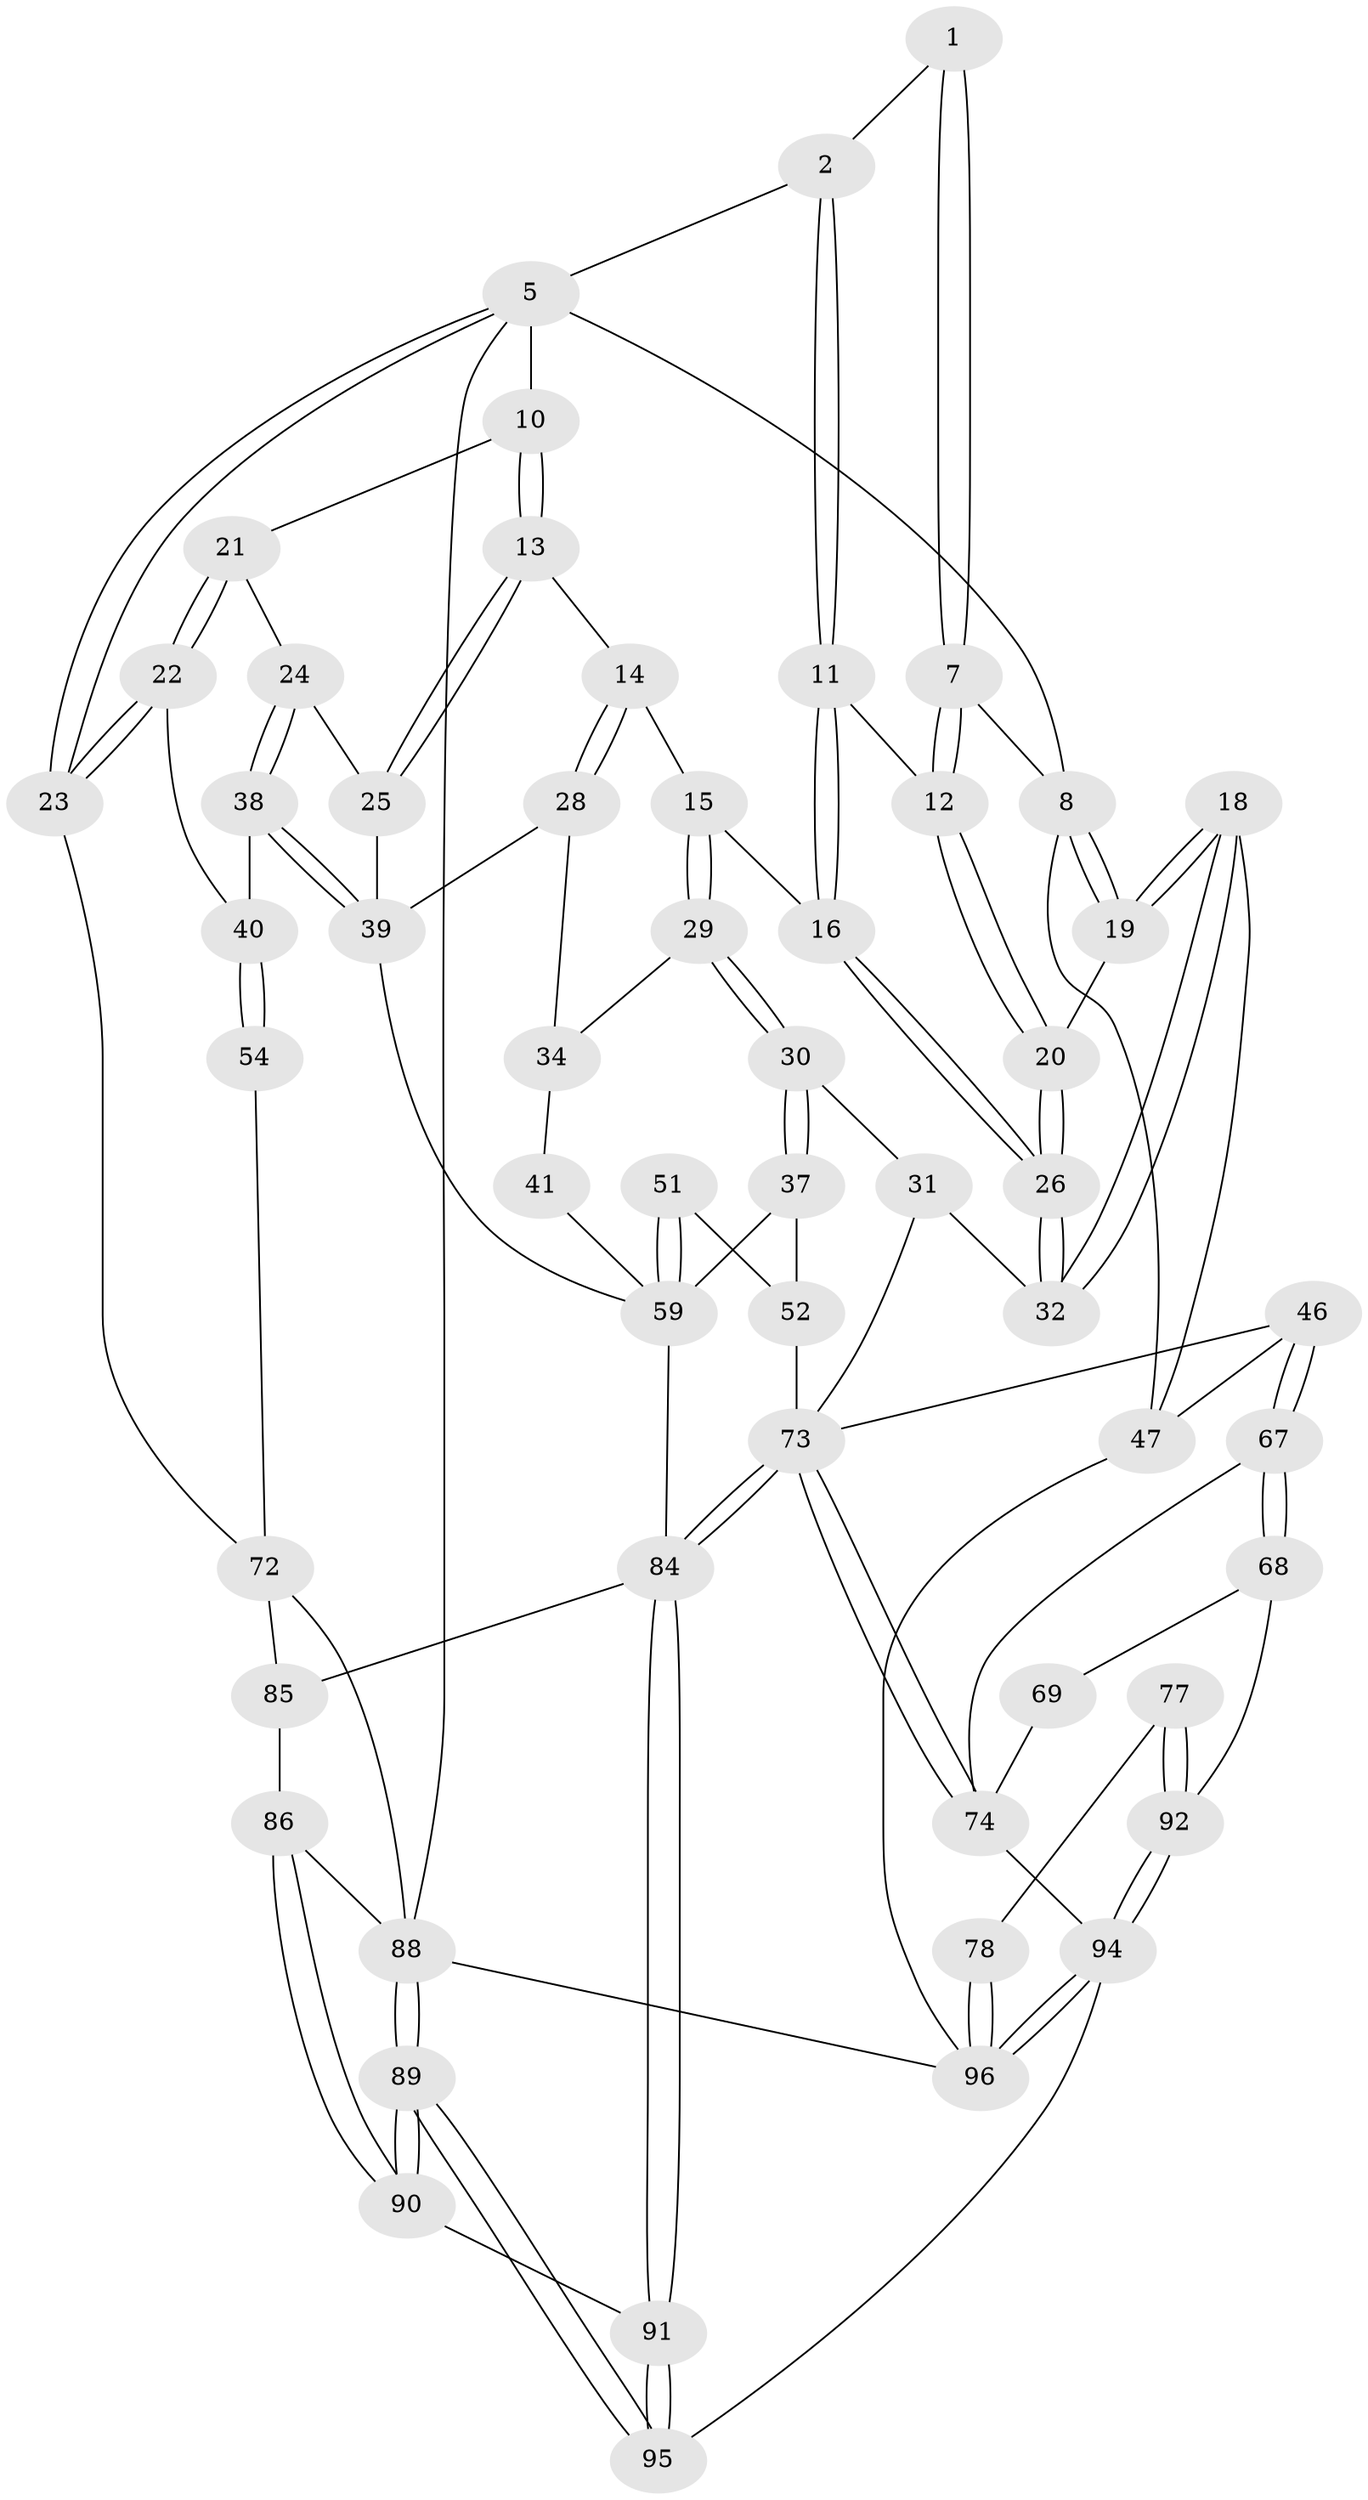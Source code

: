 // original degree distribution, {3: 0.03125, 4: 0.23958333333333334, 6: 0.21875, 5: 0.5104166666666666}
// Generated by graph-tools (version 1.1) at 2025/05/03/04/25 22:05:43]
// undirected, 57 vertices, 128 edges
graph export_dot {
graph [start="1"]
  node [color=gray90,style=filled];
  1 [pos="+0.31646929649117045+0"];
  2 [pos="+0.5283065772516826+0"];
  5 [pos="+1+0",super="+4+3"];
  7 [pos="+0.3191276549906794+0.1012858065643176"];
  8 [pos="+0.15052194506330716+0.08750482560210947",super="+6"];
  10 [pos="+0.7109360278531653+0.1639282542794843",super="+9"];
  11 [pos="+0.5257019574141781+0"];
  12 [pos="+0.36561770162287754+0.16787108583716565"];
  13 [pos="+0.6741140338101503+0.19077494357756158"];
  14 [pos="+0.6342618770736911+0.19542365590281172"];
  15 [pos="+0.5939988246265478+0.18947790917943286"];
  16 [pos="+0.5835555573116399+0.18339331900510902"];
  18 [pos="+0+0.29683367287929624"];
  19 [pos="+0.1118707837296706+0.15766992140255492"];
  20 [pos="+0.3734322959035884+0.2082447032262203"];
  21 [pos="+0.9803070924428472+0.21020025544012724"];
  22 [pos="+1+0.23585522211341908"];
  23 [pos="+1+0.23334862963727393"];
  24 [pos="+0.8936871227002636+0.2773797515033033"];
  25 [pos="+0.732373290855102+0.2728606970233932"];
  26 [pos="+0.3835289981837792+0.2275841022688249"];
  28 [pos="+0.655643733843574+0.3519069762290509"];
  29 [pos="+0.5696876905926692+0.2969161528806251"];
  30 [pos="+0.4874516122864572+0.3560757747072804"];
  31 [pos="+0.37348928180277524+0.2776421880831688"];
  32 [pos="+0.3725210346520963+0.26335865392872715"];
  34 [pos="+0.5725637425748281+0.3108899841680789",super="+33"];
  37 [pos="+0.532571981134572+0.4393468051917808"];
  38 [pos="+0.8005281554935353+0.40123901281981245"];
  39 [pos="+0.7770227459987872+0.40852620963964004",super="+27"];
  40 [pos="+0.9012343191758712+0.44688249209770264"];
  41 [pos="+0.6240199899121662+0.39091004995604467",super="+35"];
  46 [pos="+0.14860001527696023+0.4962615796473653"];
  47 [pos="+0+0.3640137505844285",super="+17"];
  51 [pos="+0.6230518200138375+0.51525365751296"];
  52 [pos="+0.5318648418356575+0.49910131421971643",super="+49"];
  54 [pos="+0.9301552525653063+0.5605837866898375"];
  59 [pos="+0.7434612905967902+0.5851917239408241",super="+42+43+50"];
  67 [pos="+0.18168772562055682+0.5650941119906182",super="+66"];
  68 [pos="+0.18225434686677672+0.5705153210307174"];
  69 [pos="+0.3124485616956041+0.6597566668399547"];
  72 [pos="+0.968308518649919+0.6896437349408586",super="+71+55+60"];
  73 [pos="+0.40595834703752864+0.8039442835532736",super="+62+63+53+61+45"];
  74 [pos="+0.3194693979951071+0.7731340099288401",super="+70"];
  77 [pos="+0.043812525458998525+0.7834377897261525"];
  78 [pos="+0.022921041003993215+0.7820183659791766"];
  84 [pos="+0.5806351094603284+0.9789192224444758",super="+83+64"];
  85 [pos="+0.6923527513211674+0.7442667909371713",super="+57"];
  86 [pos="+0.8435508358525057+0.777183113262177",super="+82"];
  88 [pos="+1+1",super="+81+87"];
  89 [pos="+1+1"];
  90 [pos="+0.844436469584133+0.7834897483976659"];
  91 [pos="+0.5812721371204508+0.982241741119423"];
  92 [pos="+0.14723124970866033+0.9007287328687766",super="+80+76"];
  94 [pos="+0.1695236476333211+1",super="+93"];
  95 [pos="+0.5852782855506947+1"];
  96 [pos="+0.05749275586981479+1",super="+75"];
  1 -- 2;
  1 -- 7;
  1 -- 7;
  2 -- 11;
  2 -- 11;
  2 -- 5;
  5 -- 23;
  5 -- 23;
  5 -- 8;
  5 -- 10 [weight=2];
  5 -- 88;
  7 -- 8;
  7 -- 12;
  7 -- 12;
  8 -- 19;
  8 -- 19;
  8 -- 47;
  10 -- 13;
  10 -- 13;
  10 -- 21;
  11 -- 12;
  11 -- 16;
  11 -- 16;
  12 -- 20;
  12 -- 20;
  13 -- 14;
  13 -- 25;
  13 -- 25;
  14 -- 15;
  14 -- 28;
  14 -- 28;
  15 -- 16;
  15 -- 29;
  15 -- 29;
  16 -- 26;
  16 -- 26;
  18 -- 19;
  18 -- 19;
  18 -- 32;
  18 -- 32;
  18 -- 47;
  19 -- 20;
  20 -- 26;
  20 -- 26;
  21 -- 22;
  21 -- 22;
  21 -- 24;
  22 -- 23;
  22 -- 23;
  22 -- 40;
  23 -- 72;
  24 -- 25;
  24 -- 38;
  24 -- 38;
  25 -- 39;
  26 -- 32;
  26 -- 32;
  28 -- 34;
  28 -- 39;
  29 -- 30;
  29 -- 30;
  29 -- 34;
  30 -- 31;
  30 -- 37;
  30 -- 37;
  31 -- 32;
  31 -- 73;
  34 -- 41 [weight=2];
  37 -- 59;
  37 -- 52;
  38 -- 39;
  38 -- 39;
  38 -- 40;
  39 -- 59;
  40 -- 54;
  40 -- 54;
  41 -- 59 [weight=2];
  46 -- 47;
  46 -- 67;
  46 -- 67;
  46 -- 73;
  47 -- 96 [weight=2];
  51 -- 52;
  51 -- 59 [weight=2];
  51 -- 59;
  52 -- 73 [weight=3];
  54 -- 72 [weight=2];
  59 -- 84;
  67 -- 68;
  67 -- 68;
  67 -- 74;
  68 -- 69;
  68 -- 92;
  69 -- 74;
  72 -- 88 [weight=2];
  72 -- 85;
  73 -- 74 [weight=2];
  73 -- 74;
  73 -- 84 [weight=2];
  73 -- 84;
  74 -- 94;
  77 -- 78;
  77 -- 92 [weight=2];
  77 -- 92;
  78 -- 96 [weight=2];
  78 -- 96;
  84 -- 91;
  84 -- 91;
  84 -- 85 [weight=2];
  85 -- 86 [weight=2];
  86 -- 90;
  86 -- 90;
  86 -- 88;
  88 -- 89;
  88 -- 89;
  88 -- 96;
  89 -- 90;
  89 -- 90;
  89 -- 95;
  89 -- 95;
  90 -- 91;
  91 -- 95;
  91 -- 95;
  92 -- 94 [weight=2];
  92 -- 94;
  94 -- 96;
  94 -- 96;
  94 -- 95;
}

